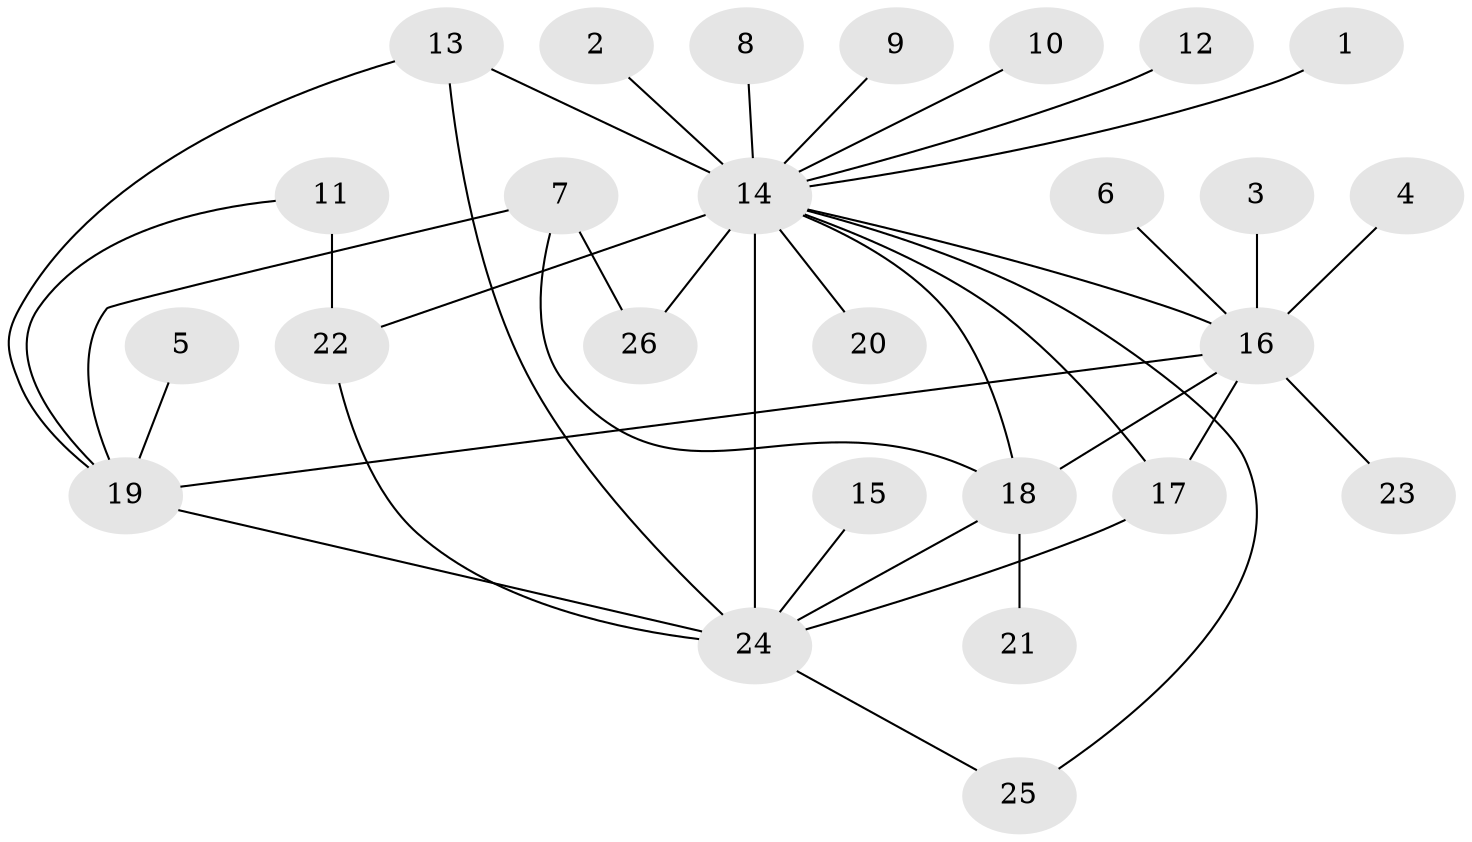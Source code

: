 // original degree distribution, {29: 0.011627906976744186, 1: 0.5232558139534884, 15: 0.011627906976744186, 5: 0.05813953488372093, 3: 0.11627906976744186, 9: 0.023255813953488372, 4: 0.03488372093023256, 2: 0.19767441860465115, 10: 0.011627906976744186, 6: 0.011627906976744186}
// Generated by graph-tools (version 1.1) at 2025/36/03/04/25 23:36:56]
// undirected, 26 vertices, 37 edges
graph export_dot {
  node [color=gray90,style=filled];
  1;
  2;
  3;
  4;
  5;
  6;
  7;
  8;
  9;
  10;
  11;
  12;
  13;
  14;
  15;
  16;
  17;
  18;
  19;
  20;
  21;
  22;
  23;
  24;
  25;
  26;
  1 -- 14 [weight=1.0];
  2 -- 14 [weight=1.0];
  3 -- 16 [weight=1.0];
  4 -- 16 [weight=1.0];
  5 -- 19 [weight=1.0];
  6 -- 16 [weight=1.0];
  7 -- 18 [weight=1.0];
  7 -- 19 [weight=1.0];
  7 -- 26 [weight=1.0];
  8 -- 14 [weight=1.0];
  9 -- 14 [weight=1.0];
  10 -- 14 [weight=1.0];
  11 -- 19 [weight=1.0];
  11 -- 22 [weight=2.0];
  12 -- 14 [weight=1.0];
  13 -- 14 [weight=3.0];
  13 -- 19 [weight=1.0];
  13 -- 24 [weight=1.0];
  14 -- 16 [weight=1.0];
  14 -- 17 [weight=1.0];
  14 -- 18 [weight=1.0];
  14 -- 20 [weight=1.0];
  14 -- 22 [weight=2.0];
  14 -- 24 [weight=3.0];
  14 -- 25 [weight=1.0];
  14 -- 26 [weight=2.0];
  15 -- 24 [weight=1.0];
  16 -- 17 [weight=1.0];
  16 -- 18 [weight=2.0];
  16 -- 19 [weight=1.0];
  16 -- 23 [weight=1.0];
  17 -- 24 [weight=1.0];
  18 -- 21 [weight=1.0];
  18 -- 24 [weight=2.0];
  19 -- 24 [weight=1.0];
  22 -- 24 [weight=1.0];
  24 -- 25 [weight=1.0];
}
